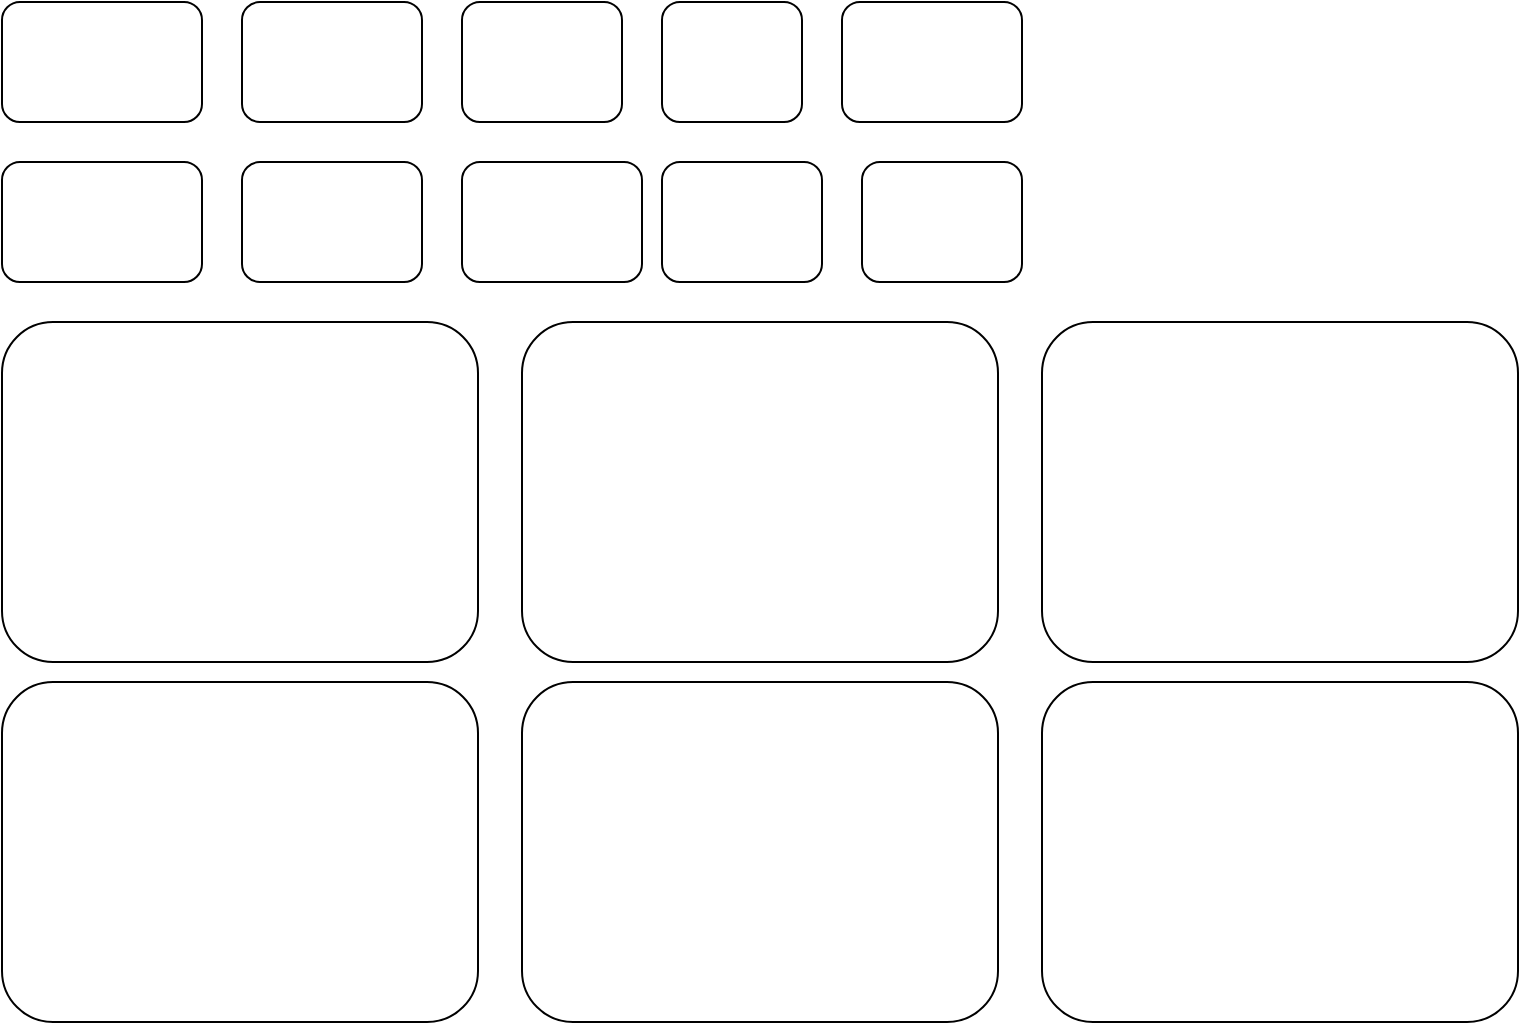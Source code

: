 <mxfile version="26.0.4">
  <diagram name="Sida-1" id="bWrgPhQgEiRSrXx8dtOs">
    <mxGraphModel dx="1272" dy="602" grid="1" gridSize="10" guides="1" tooltips="1" connect="1" arrows="1" fold="1" page="1" pageScale="1" pageWidth="827" pageHeight="1169" math="0" shadow="0">
      <root>
        <mxCell id="0" />
        <mxCell id="1" parent="0" />
        <mxCell id="whJpqRqOsMKPv7cpMrGn-1" value="" style="rounded=1;whiteSpace=wrap;html=1;" vertex="1" parent="1">
          <mxGeometry x="40" y="140" width="100" height="60" as="geometry" />
        </mxCell>
        <mxCell id="whJpqRqOsMKPv7cpMrGn-2" value="" style="rounded=1;whiteSpace=wrap;html=1;" vertex="1" parent="1">
          <mxGeometry x="40" y="220" width="100" height="60" as="geometry" />
        </mxCell>
        <mxCell id="whJpqRqOsMKPv7cpMrGn-3" value="" style="rounded=1;whiteSpace=wrap;html=1;" vertex="1" parent="1">
          <mxGeometry x="160" y="220" width="90" height="60" as="geometry" />
        </mxCell>
        <mxCell id="whJpqRqOsMKPv7cpMrGn-5" value="" style="rounded=1;whiteSpace=wrap;html=1;" vertex="1" parent="1">
          <mxGeometry x="470" y="220" width="80" height="60" as="geometry" />
        </mxCell>
        <mxCell id="whJpqRqOsMKPv7cpMrGn-13" value="" style="rounded=1;whiteSpace=wrap;html=1;" vertex="1" parent="1">
          <mxGeometry x="270" y="140" width="80" height="60" as="geometry" />
        </mxCell>
        <mxCell id="whJpqRqOsMKPv7cpMrGn-14" value="" style="rounded=1;whiteSpace=wrap;html=1;" vertex="1" parent="1">
          <mxGeometry x="160" y="140" width="90" height="60" as="geometry" />
        </mxCell>
        <mxCell id="whJpqRqOsMKPv7cpMrGn-15" value="" style="rounded=1;whiteSpace=wrap;html=1;" vertex="1" parent="1">
          <mxGeometry x="370" y="140" width="70" height="60" as="geometry" />
        </mxCell>
        <mxCell id="whJpqRqOsMKPv7cpMrGn-16" value="" style="rounded=1;whiteSpace=wrap;html=1;" vertex="1" parent="1">
          <mxGeometry x="460" y="140" width="90" height="60" as="geometry" />
        </mxCell>
        <mxCell id="whJpqRqOsMKPv7cpMrGn-17" value="" style="rounded=1;whiteSpace=wrap;html=1;" vertex="1" parent="1">
          <mxGeometry x="370" y="220" width="80" height="60" as="geometry" />
        </mxCell>
        <mxCell id="whJpqRqOsMKPv7cpMrGn-22" value="" style="rounded=1;whiteSpace=wrap;html=1;" vertex="1" parent="1">
          <mxGeometry x="270" y="220" width="90" height="60" as="geometry" />
        </mxCell>
        <mxCell id="whJpqRqOsMKPv7cpMrGn-24" value="" style="rounded=1;whiteSpace=wrap;html=1;" vertex="1" parent="1">
          <mxGeometry x="40" y="480" width="238" height="170" as="geometry" />
        </mxCell>
        <mxCell id="whJpqRqOsMKPv7cpMrGn-25" value="" style="rounded=1;whiteSpace=wrap;html=1;" vertex="1" parent="1">
          <mxGeometry x="560" y="480" width="238" height="170" as="geometry" />
        </mxCell>
        <mxCell id="whJpqRqOsMKPv7cpMrGn-26" value="" style="rounded=1;whiteSpace=wrap;html=1;" vertex="1" parent="1">
          <mxGeometry x="300" y="480" width="238" height="170" as="geometry" />
        </mxCell>
        <mxCell id="whJpqRqOsMKPv7cpMrGn-27" value="" style="rounded=1;whiteSpace=wrap;html=1;" vertex="1" parent="1">
          <mxGeometry x="40" y="300" width="238" height="170" as="geometry" />
        </mxCell>
        <mxCell id="whJpqRqOsMKPv7cpMrGn-28" value="" style="rounded=1;whiteSpace=wrap;html=1;" vertex="1" parent="1">
          <mxGeometry x="300" y="300" width="238" height="170" as="geometry" />
        </mxCell>
        <mxCell id="whJpqRqOsMKPv7cpMrGn-29" value="" style="rounded=1;whiteSpace=wrap;html=1;" vertex="1" parent="1">
          <mxGeometry x="560" y="300" width="238" height="170" as="geometry" />
        </mxCell>
      </root>
    </mxGraphModel>
  </diagram>
</mxfile>

